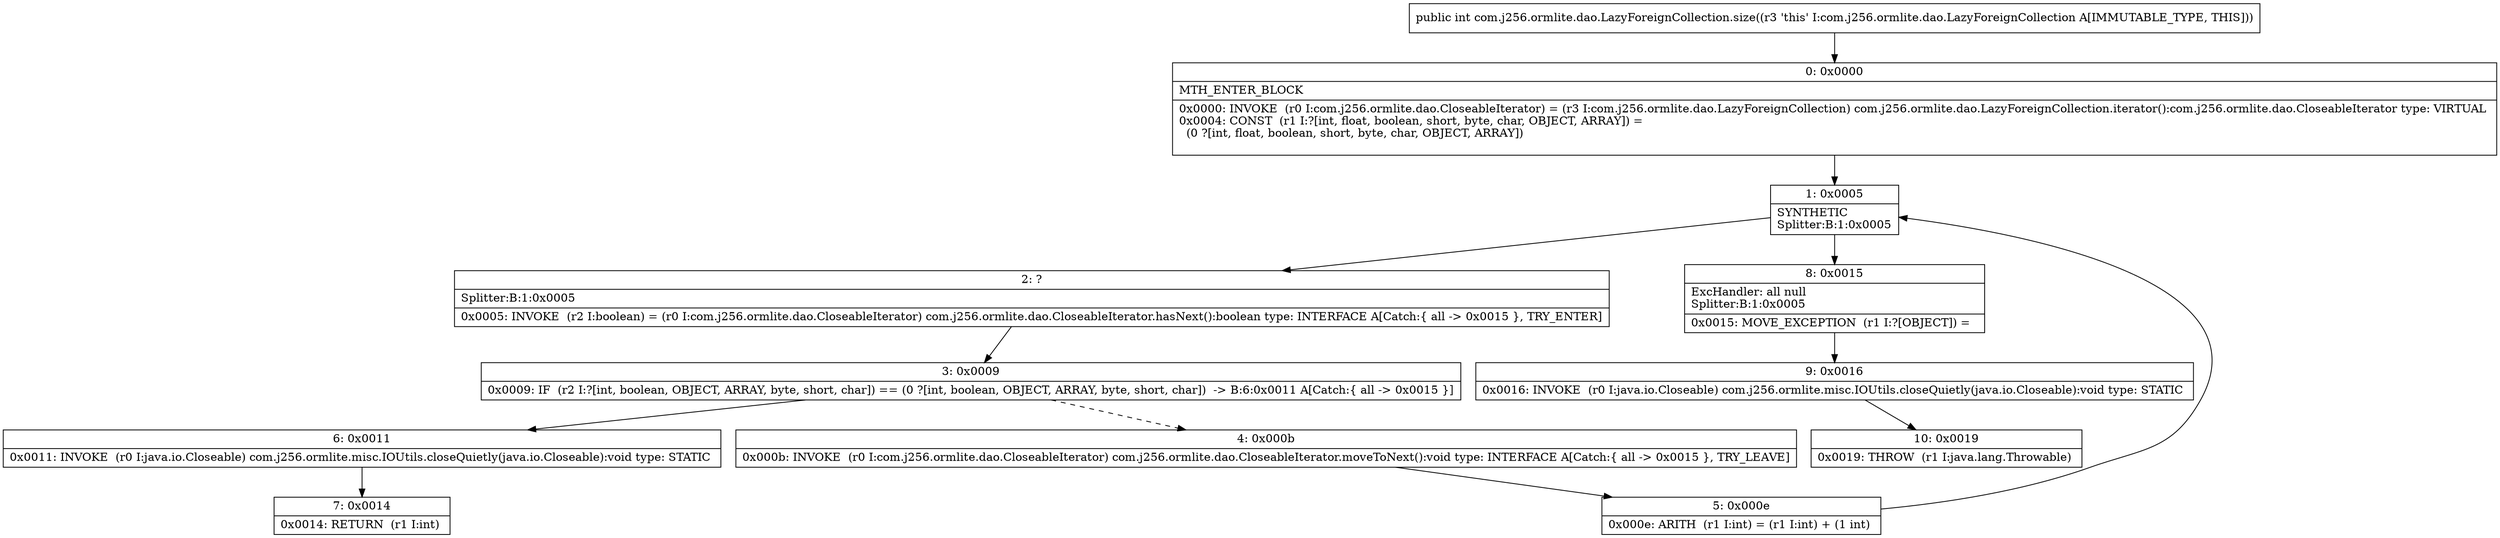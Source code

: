 digraph "CFG forcom.j256.ormlite.dao.LazyForeignCollection.size()I" {
Node_0 [shape=record,label="{0\:\ 0x0000|MTH_ENTER_BLOCK\l|0x0000: INVOKE  (r0 I:com.j256.ormlite.dao.CloseableIterator) = (r3 I:com.j256.ormlite.dao.LazyForeignCollection) com.j256.ormlite.dao.LazyForeignCollection.iterator():com.j256.ormlite.dao.CloseableIterator type: VIRTUAL \l0x0004: CONST  (r1 I:?[int, float, boolean, short, byte, char, OBJECT, ARRAY]) = \l  (0 ?[int, float, boolean, short, byte, char, OBJECT, ARRAY])\l \l}"];
Node_1 [shape=record,label="{1\:\ 0x0005|SYNTHETIC\lSplitter:B:1:0x0005\l}"];
Node_2 [shape=record,label="{2\:\ ?|Splitter:B:1:0x0005\l|0x0005: INVOKE  (r2 I:boolean) = (r0 I:com.j256.ormlite.dao.CloseableIterator) com.j256.ormlite.dao.CloseableIterator.hasNext():boolean type: INTERFACE A[Catch:\{ all \-\> 0x0015 \}, TRY_ENTER]\l}"];
Node_3 [shape=record,label="{3\:\ 0x0009|0x0009: IF  (r2 I:?[int, boolean, OBJECT, ARRAY, byte, short, char]) == (0 ?[int, boolean, OBJECT, ARRAY, byte, short, char])  \-\> B:6:0x0011 A[Catch:\{ all \-\> 0x0015 \}]\l}"];
Node_4 [shape=record,label="{4\:\ 0x000b|0x000b: INVOKE  (r0 I:com.j256.ormlite.dao.CloseableIterator) com.j256.ormlite.dao.CloseableIterator.moveToNext():void type: INTERFACE A[Catch:\{ all \-\> 0x0015 \}, TRY_LEAVE]\l}"];
Node_5 [shape=record,label="{5\:\ 0x000e|0x000e: ARITH  (r1 I:int) = (r1 I:int) + (1 int) \l}"];
Node_6 [shape=record,label="{6\:\ 0x0011|0x0011: INVOKE  (r0 I:java.io.Closeable) com.j256.ormlite.misc.IOUtils.closeQuietly(java.io.Closeable):void type: STATIC \l}"];
Node_7 [shape=record,label="{7\:\ 0x0014|0x0014: RETURN  (r1 I:int) \l}"];
Node_8 [shape=record,label="{8\:\ 0x0015|ExcHandler: all null\lSplitter:B:1:0x0005\l|0x0015: MOVE_EXCEPTION  (r1 I:?[OBJECT]) =  \l}"];
Node_9 [shape=record,label="{9\:\ 0x0016|0x0016: INVOKE  (r0 I:java.io.Closeable) com.j256.ormlite.misc.IOUtils.closeQuietly(java.io.Closeable):void type: STATIC \l}"];
Node_10 [shape=record,label="{10\:\ 0x0019|0x0019: THROW  (r1 I:java.lang.Throwable) \l}"];
MethodNode[shape=record,label="{public int com.j256.ormlite.dao.LazyForeignCollection.size((r3 'this' I:com.j256.ormlite.dao.LazyForeignCollection A[IMMUTABLE_TYPE, THIS])) }"];
MethodNode -> Node_0;
Node_0 -> Node_1;
Node_1 -> Node_2;
Node_1 -> Node_8;
Node_2 -> Node_3;
Node_3 -> Node_4[style=dashed];
Node_3 -> Node_6;
Node_4 -> Node_5;
Node_5 -> Node_1;
Node_6 -> Node_7;
Node_8 -> Node_9;
Node_9 -> Node_10;
}

